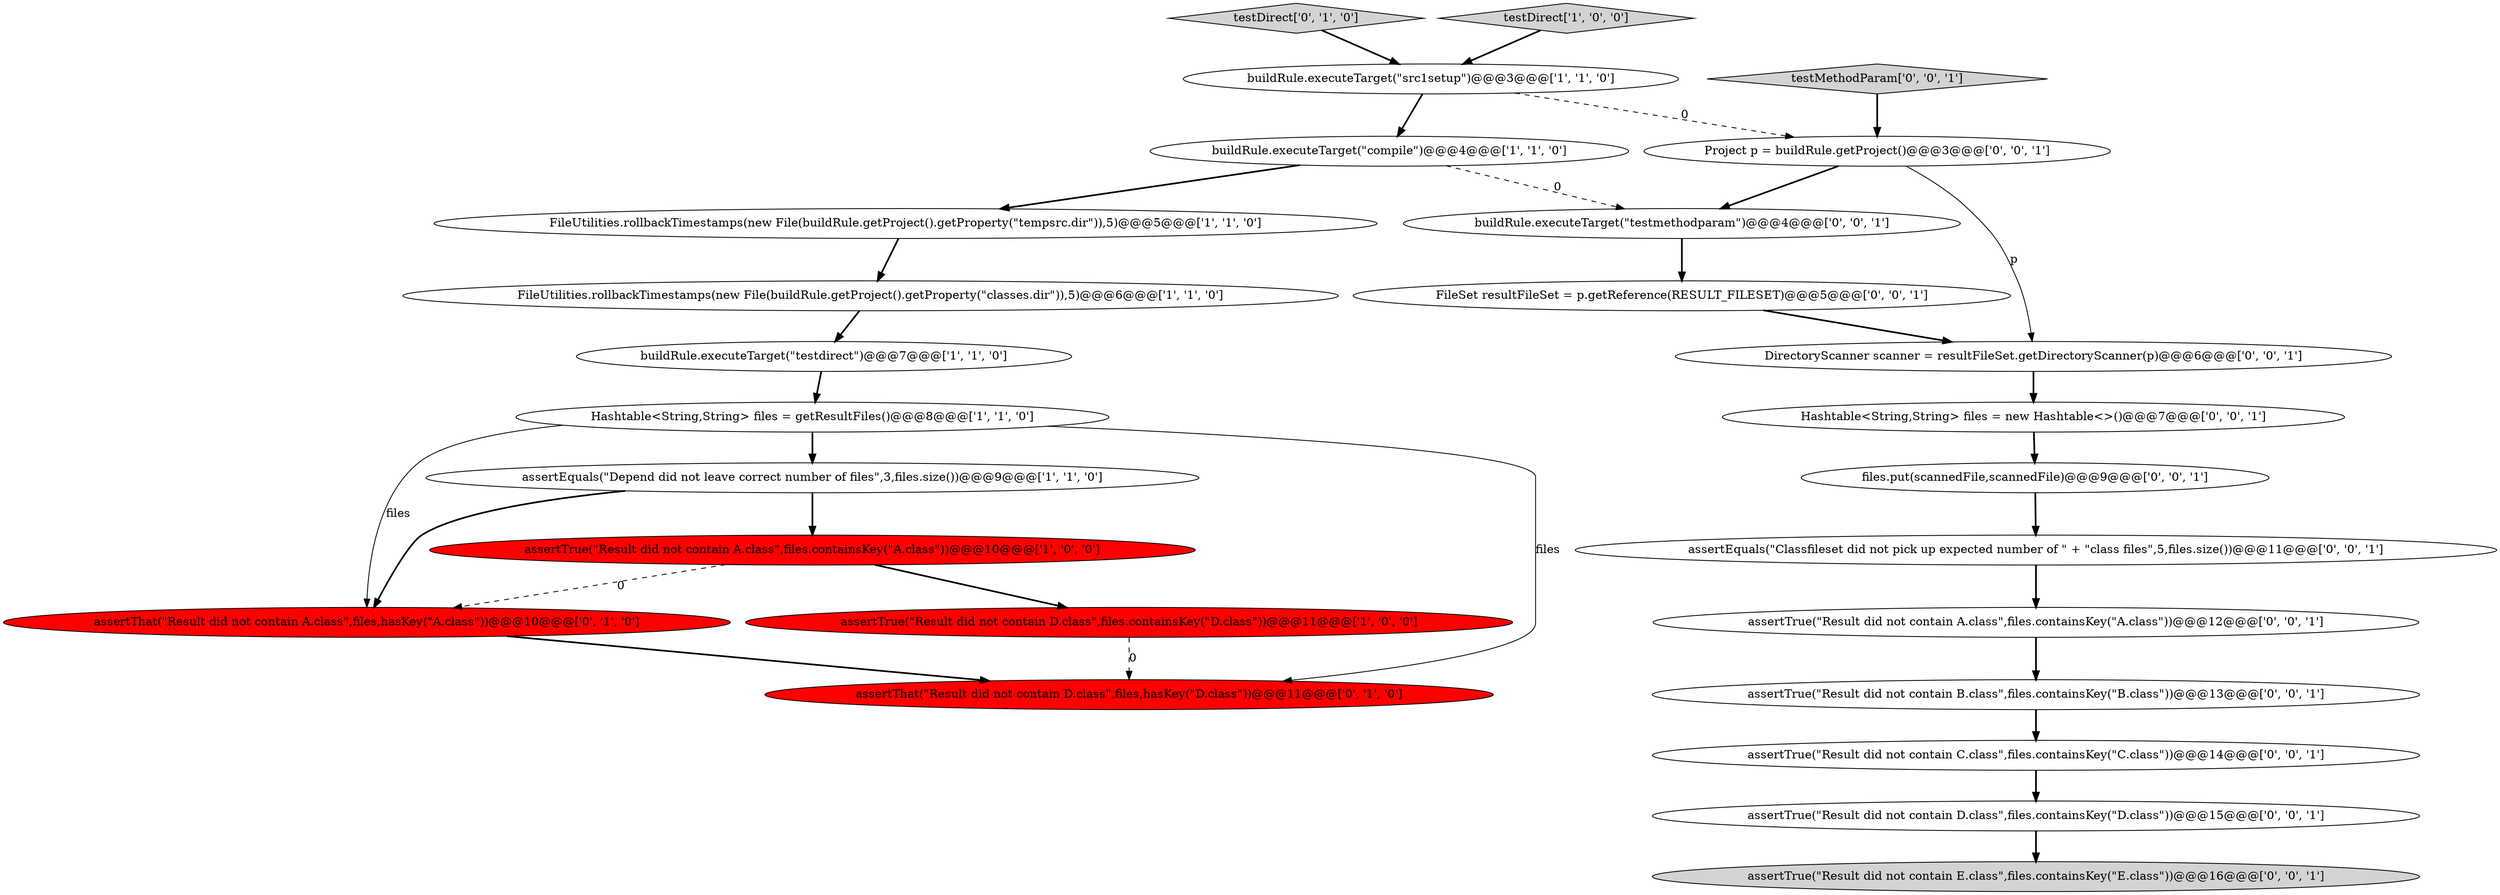 digraph {
17 [style = filled, label = "assertTrue(\"Result did not contain E.class\",files.containsKey(\"E.class\"))@@@16@@@['0', '0', '1']", fillcolor = lightgray, shape = ellipse image = "AAA0AAABBB3BBB"];
14 [style = filled, label = "assertTrue(\"Result did not contain D.class\",files.containsKey(\"D.class\"))@@@15@@@['0', '0', '1']", fillcolor = white, shape = ellipse image = "AAA0AAABBB3BBB"];
21 [style = filled, label = "assertTrue(\"Result did not contain A.class\",files.containsKey(\"A.class\"))@@@12@@@['0', '0', '1']", fillcolor = white, shape = ellipse image = "AAA0AAABBB3BBB"];
7 [style = filled, label = "buildRule.executeTarget(\"src1setup\")@@@3@@@['1', '1', '0']", fillcolor = white, shape = ellipse image = "AAA0AAABBB1BBB"];
3 [style = filled, label = "FileUtilities.rollbackTimestamps(new File(buildRule.getProject().getProperty(\"tempsrc.dir\")),5)@@@5@@@['1', '1', '0']", fillcolor = white, shape = ellipse image = "AAA0AAABBB1BBB"];
2 [style = filled, label = "assertTrue(\"Result did not contain D.class\",files.containsKey(\"D.class\"))@@@11@@@['1', '0', '0']", fillcolor = red, shape = ellipse image = "AAA1AAABBB1BBB"];
19 [style = filled, label = "DirectoryScanner scanner = resultFileSet.getDirectoryScanner(p)@@@6@@@['0', '0', '1']", fillcolor = white, shape = ellipse image = "AAA0AAABBB3BBB"];
1 [style = filled, label = "FileUtilities.rollbackTimestamps(new File(buildRule.getProject().getProperty(\"classes.dir\")),5)@@@6@@@['1', '1', '0']", fillcolor = white, shape = ellipse image = "AAA0AAABBB1BBB"];
16 [style = filled, label = "assertTrue(\"Result did not contain B.class\",files.containsKey(\"B.class\"))@@@13@@@['0', '0', '1']", fillcolor = white, shape = ellipse image = "AAA0AAABBB3BBB"];
25 [style = filled, label = "FileSet resultFileSet = p.getReference(RESULT_FILESET)@@@5@@@['0', '0', '1']", fillcolor = white, shape = ellipse image = "AAA0AAABBB3BBB"];
10 [style = filled, label = "assertThat(\"Result did not contain A.class\",files,hasKey(\"A.class\"))@@@10@@@['0', '1', '0']", fillcolor = red, shape = ellipse image = "AAA1AAABBB2BBB"];
4 [style = filled, label = "Hashtable<String,String> files = getResultFiles()@@@8@@@['1', '1', '0']", fillcolor = white, shape = ellipse image = "AAA0AAABBB1BBB"];
15 [style = filled, label = "files.put(scannedFile,scannedFile)@@@9@@@['0', '0', '1']", fillcolor = white, shape = ellipse image = "AAA0AAABBB3BBB"];
5 [style = filled, label = "buildRule.executeTarget(\"testdirect\")@@@7@@@['1', '1', '0']", fillcolor = white, shape = ellipse image = "AAA0AAABBB1BBB"];
23 [style = filled, label = "Hashtable<String,String> files = new Hashtable<>()@@@7@@@['0', '0', '1']", fillcolor = white, shape = ellipse image = "AAA0AAABBB3BBB"];
24 [style = filled, label = "Project p = buildRule.getProject()@@@3@@@['0', '0', '1']", fillcolor = white, shape = ellipse image = "AAA0AAABBB3BBB"];
18 [style = filled, label = "assertTrue(\"Result did not contain C.class\",files.containsKey(\"C.class\"))@@@14@@@['0', '0', '1']", fillcolor = white, shape = ellipse image = "AAA0AAABBB3BBB"];
22 [style = filled, label = "testMethodParam['0', '0', '1']", fillcolor = lightgray, shape = diamond image = "AAA0AAABBB3BBB"];
9 [style = filled, label = "assertEquals(\"Depend did not leave correct number of files\",3,files.size())@@@9@@@['1', '1', '0']", fillcolor = white, shape = ellipse image = "AAA0AAABBB1BBB"];
12 [style = filled, label = "testDirect['0', '1', '0']", fillcolor = lightgray, shape = diamond image = "AAA0AAABBB2BBB"];
0 [style = filled, label = "testDirect['1', '0', '0']", fillcolor = lightgray, shape = diamond image = "AAA0AAABBB1BBB"];
8 [style = filled, label = "buildRule.executeTarget(\"compile\")@@@4@@@['1', '1', '0']", fillcolor = white, shape = ellipse image = "AAA0AAABBB1BBB"];
20 [style = filled, label = "assertEquals(\"Classfileset did not pick up expected number of \" + \"class files\",5,files.size())@@@11@@@['0', '0', '1']", fillcolor = white, shape = ellipse image = "AAA0AAABBB3BBB"];
11 [style = filled, label = "assertThat(\"Result did not contain D.class\",files,hasKey(\"D.class\"))@@@11@@@['0', '1', '0']", fillcolor = red, shape = ellipse image = "AAA1AAABBB2BBB"];
13 [style = filled, label = "buildRule.executeTarget(\"testmethodparam\")@@@4@@@['0', '0', '1']", fillcolor = white, shape = ellipse image = "AAA0AAABBB3BBB"];
6 [style = filled, label = "assertTrue(\"Result did not contain A.class\",files.containsKey(\"A.class\"))@@@10@@@['1', '0', '0']", fillcolor = red, shape = ellipse image = "AAA1AAABBB1BBB"];
1->5 [style = bold, label=""];
4->9 [style = bold, label=""];
13->25 [style = bold, label=""];
16->18 [style = bold, label=""];
3->1 [style = bold, label=""];
8->3 [style = bold, label=""];
23->15 [style = bold, label=""];
4->11 [style = solid, label="files"];
14->17 [style = bold, label=""];
24->19 [style = solid, label="p"];
4->10 [style = solid, label="files"];
9->10 [style = bold, label=""];
7->8 [style = bold, label=""];
12->7 [style = bold, label=""];
9->6 [style = bold, label=""];
6->10 [style = dashed, label="0"];
0->7 [style = bold, label=""];
6->2 [style = bold, label=""];
20->21 [style = bold, label=""];
8->13 [style = dashed, label="0"];
7->24 [style = dashed, label="0"];
15->20 [style = bold, label=""];
19->23 [style = bold, label=""];
5->4 [style = bold, label=""];
25->19 [style = bold, label=""];
21->16 [style = bold, label=""];
2->11 [style = dashed, label="0"];
22->24 [style = bold, label=""];
18->14 [style = bold, label=""];
24->13 [style = bold, label=""];
10->11 [style = bold, label=""];
}
